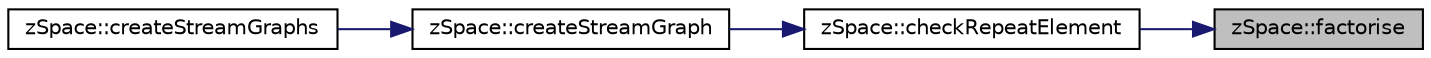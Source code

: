 digraph "zSpace::factorise"
{
 // LATEX_PDF_SIZE
  edge [fontname="Helvetica",fontsize="10",labelfontname="Helvetica",labelfontsize="10"];
  node [fontname="Helvetica",fontsize="10",shape=record];
  rankdir="RL";
  Node24 [label="zSpace::factorise",height=0.2,width=0.4,color="black", fillcolor="grey75", style="filled", fontcolor="black",tooltip="This method returns the factorised vector to the input precision."];
  Node24 -> Node25 [dir="back",color="midnightblue",fontsize="10",style="solid",fontname="Helvetica"];
  Node25 [label="zSpace::checkRepeatElement",height=0.2,width=0.4,color="black", fillcolor="white", style="filled",URL="$group__z_vector_matrix_utilities.html#ga081f52636b1b9f57dccafe3570b6eeec",tooltip="This method checks if the input value is repeated in input container."];
  Node25 -> Node26 [dir="back",color="midnightblue",fontsize="10",style="solid",fontname="Helvetica"];
  Node26 [label="zSpace::createStreamGraph",height=0.2,width=0.4,color="black", fillcolor="white", style="filled",URL="$group__z_stream_lines2_d.html#ga1d6e3b833383a725503fa30fb9b8022d",tooltip="This method creates a single stream line as a graph."];
  Node26 -> Node27 [dir="back",color="midnightblue",fontsize="10",style="solid",fontname="Helvetica"];
  Node27 [label="zSpace::createStreamGraphs",height=0.2,width=0.4,color="black", fillcolor="white", style="filled",URL="$group__z_stream_lines2_d.html#ga6c8dd9b71ecf70aa4d73afa36164ed7e",tooltip="This method creates the stream lines and stores them as a graph."];
}

